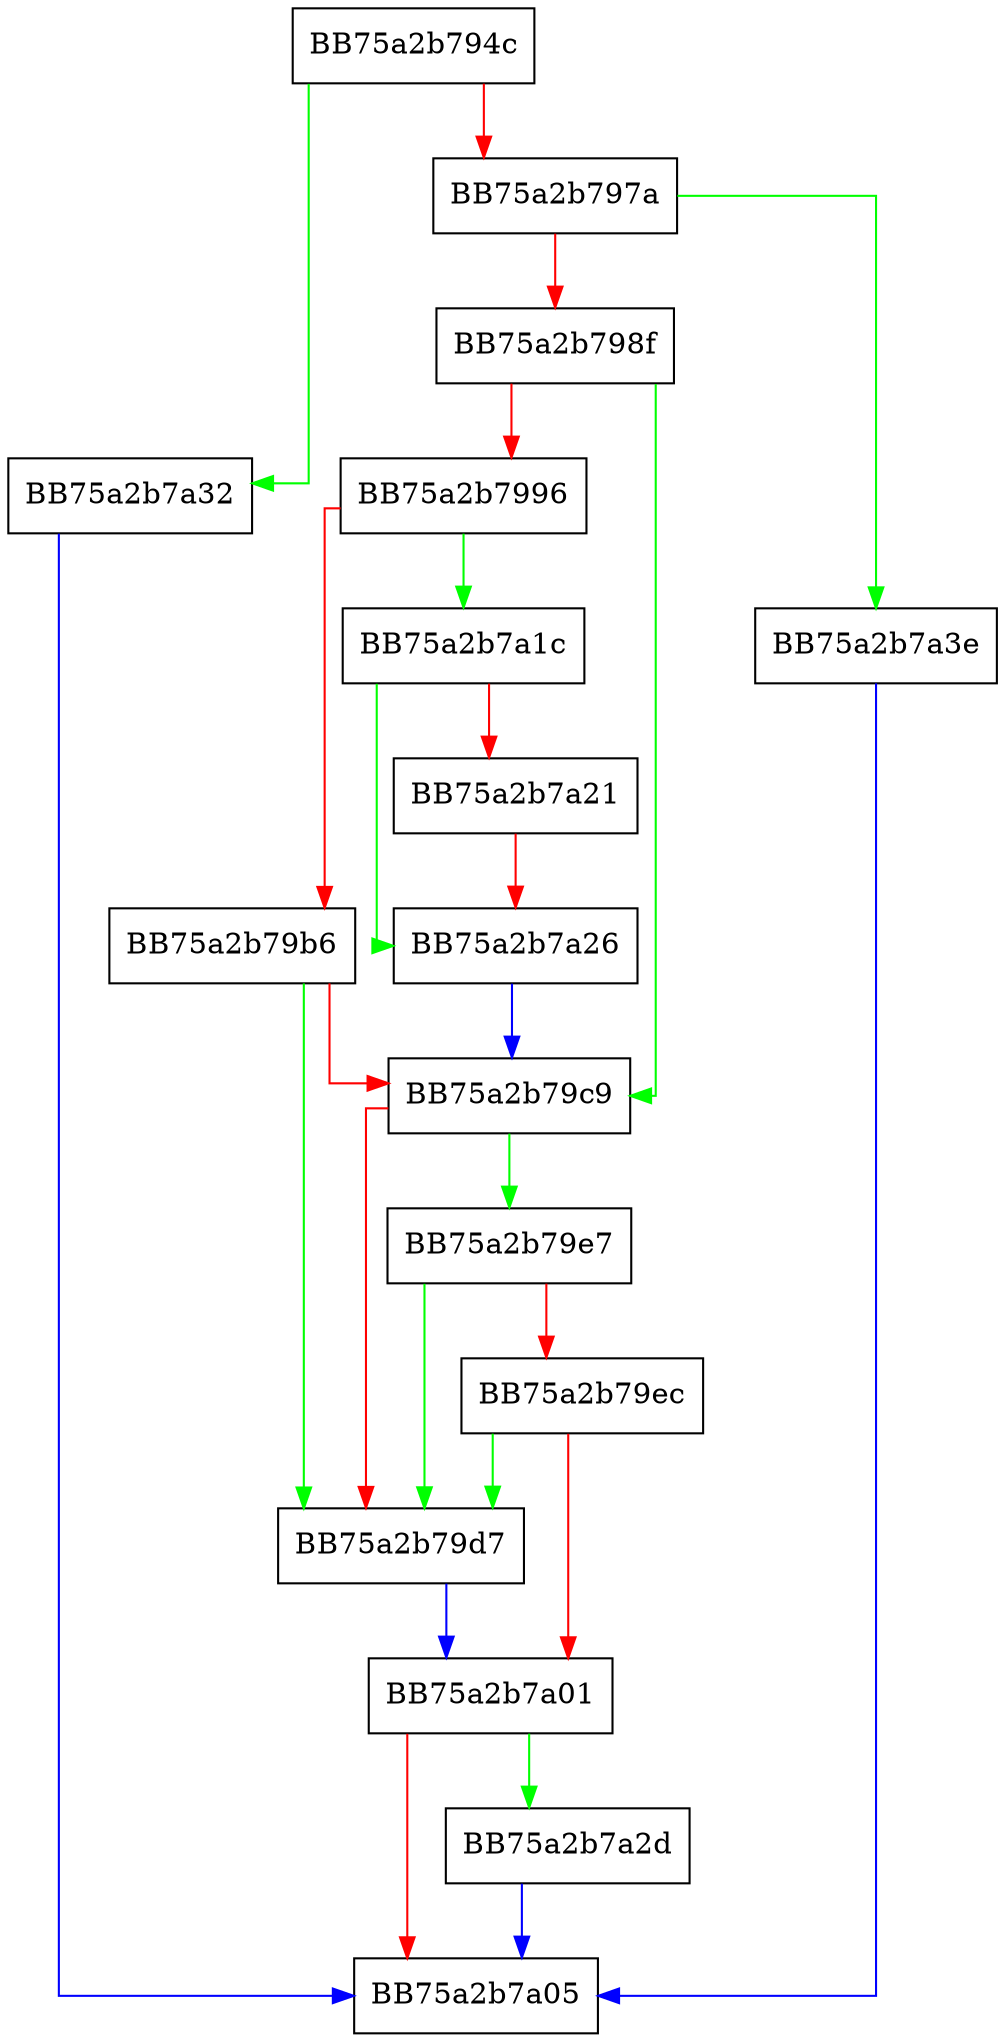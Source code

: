 digraph AcquireOplock {
  node [shape="box"];
  graph [splines=ortho];
  BB75a2b794c -> BB75a2b7a32 [color="green"];
  BB75a2b794c -> BB75a2b797a [color="red"];
  BB75a2b797a -> BB75a2b7a3e [color="green"];
  BB75a2b797a -> BB75a2b798f [color="red"];
  BB75a2b798f -> BB75a2b79c9 [color="green"];
  BB75a2b798f -> BB75a2b7996 [color="red"];
  BB75a2b7996 -> BB75a2b7a1c [color="green"];
  BB75a2b7996 -> BB75a2b79b6 [color="red"];
  BB75a2b79b6 -> BB75a2b79d7 [color="green"];
  BB75a2b79b6 -> BB75a2b79c9 [color="red"];
  BB75a2b79c9 -> BB75a2b79e7 [color="green"];
  BB75a2b79c9 -> BB75a2b79d7 [color="red"];
  BB75a2b79d7 -> BB75a2b7a01 [color="blue"];
  BB75a2b79e7 -> BB75a2b79d7 [color="green"];
  BB75a2b79e7 -> BB75a2b79ec [color="red"];
  BB75a2b79ec -> BB75a2b79d7 [color="green"];
  BB75a2b79ec -> BB75a2b7a01 [color="red"];
  BB75a2b7a01 -> BB75a2b7a2d [color="green"];
  BB75a2b7a01 -> BB75a2b7a05 [color="red"];
  BB75a2b7a1c -> BB75a2b7a26 [color="green"];
  BB75a2b7a1c -> BB75a2b7a21 [color="red"];
  BB75a2b7a21 -> BB75a2b7a26 [color="red"];
  BB75a2b7a26 -> BB75a2b79c9 [color="blue"];
  BB75a2b7a2d -> BB75a2b7a05 [color="blue"];
  BB75a2b7a32 -> BB75a2b7a05 [color="blue"];
  BB75a2b7a3e -> BB75a2b7a05 [color="blue"];
}